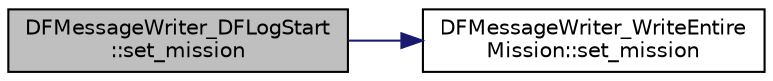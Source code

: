 digraph "DFMessageWriter_DFLogStart::set_mission"
{
 // INTERACTIVE_SVG=YES
  edge [fontname="Helvetica",fontsize="10",labelfontname="Helvetica",labelfontsize="10"];
  node [fontname="Helvetica",fontsize="10",shape=record];
  rankdir="LR";
  Node1 [label="DFMessageWriter_DFLogStart\l::set_mission",height=0.2,width=0.4,color="black", fillcolor="grey75", style="filled", fontcolor="black"];
  Node1 -> Node2 [color="midnightblue",fontsize="10",style="solid",fontname="Helvetica"];
  Node2 [label="DFMessageWriter_WriteEntire\lMission::set_mission",height=0.2,width=0.4,color="black", fillcolor="white", style="filled",URL="$classDFMessageWriter__WriteEntireMission.html#af75aae523680d99e522244f1edf968ca"];
}
